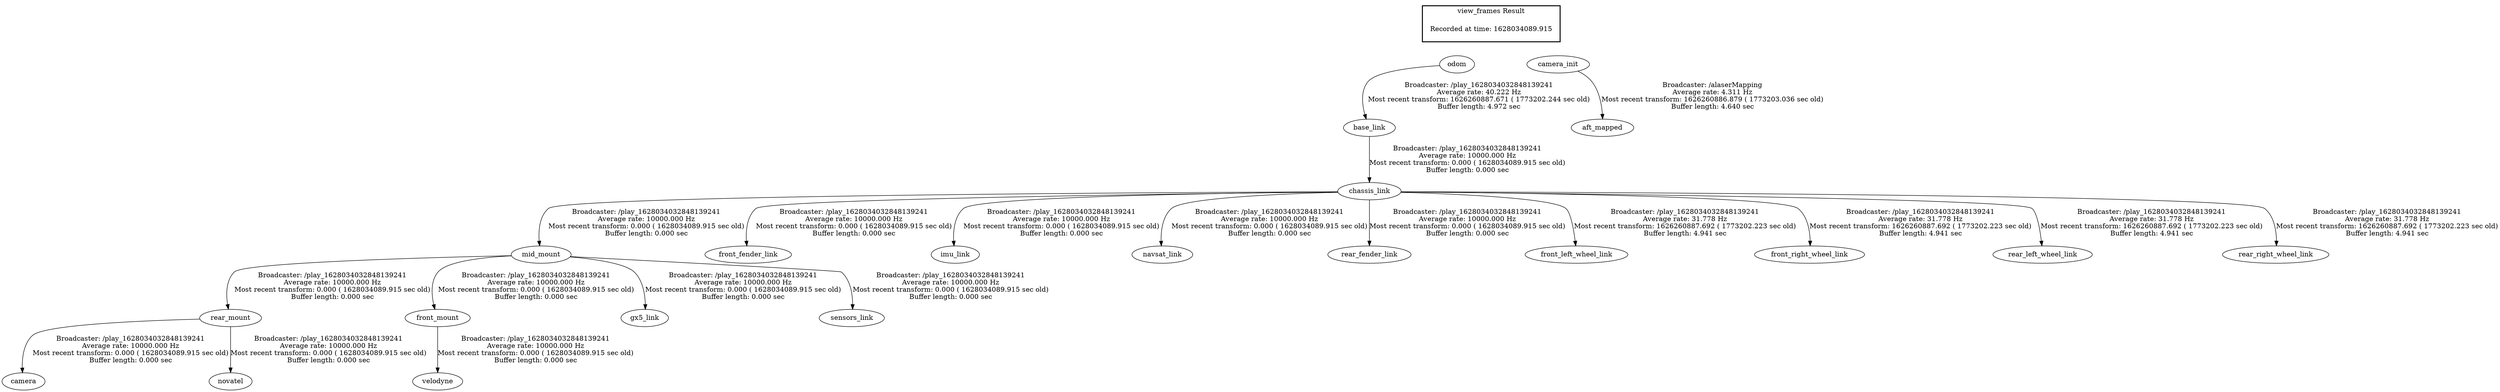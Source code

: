 digraph G {
"odom" -> "base_link"[label="Broadcaster: /play_1628034032848139241\nAverage rate: 40.222 Hz\nMost recent transform: 1626260887.671 ( 1773202.244 sec old)\nBuffer length: 4.972 sec\n"];
"base_link" -> "chassis_link"[label="Broadcaster: /play_1628034032848139241\nAverage rate: 10000.000 Hz\nMost recent transform: 0.000 ( 1628034089.915 sec old)\nBuffer length: 0.000 sec\n"];
"rear_mount" -> "camera"[label="Broadcaster: /play_1628034032848139241\nAverage rate: 10000.000 Hz\nMost recent transform: 0.000 ( 1628034089.915 sec old)\nBuffer length: 0.000 sec\n"];
"mid_mount" -> "rear_mount"[label="Broadcaster: /play_1628034032848139241\nAverage rate: 10000.000 Hz\nMost recent transform: 0.000 ( 1628034089.915 sec old)\nBuffer length: 0.000 sec\n"];
"chassis_link" -> "front_fender_link"[label="Broadcaster: /play_1628034032848139241\nAverage rate: 10000.000 Hz\nMost recent transform: 0.000 ( 1628034089.915 sec old)\nBuffer length: 0.000 sec\n"];
"mid_mount" -> "front_mount"[label="Broadcaster: /play_1628034032848139241\nAverage rate: 10000.000 Hz\nMost recent transform: 0.000 ( 1628034089.915 sec old)\nBuffer length: 0.000 sec\n"];
"chassis_link" -> "mid_mount"[label="Broadcaster: /play_1628034032848139241\nAverage rate: 10000.000 Hz\nMost recent transform: 0.000 ( 1628034089.915 sec old)\nBuffer length: 0.000 sec\n"];
"mid_mount" -> "gx5_link"[label="Broadcaster: /play_1628034032848139241\nAverage rate: 10000.000 Hz\nMost recent transform: 0.000 ( 1628034089.915 sec old)\nBuffer length: 0.000 sec\n"];
"chassis_link" -> "imu_link"[label="Broadcaster: /play_1628034032848139241\nAverage rate: 10000.000 Hz\nMost recent transform: 0.000 ( 1628034089.915 sec old)\nBuffer length: 0.000 sec\n"];
"chassis_link" -> "navsat_link"[label="Broadcaster: /play_1628034032848139241\nAverage rate: 10000.000 Hz\nMost recent transform: 0.000 ( 1628034089.915 sec old)\nBuffer length: 0.000 sec\n"];
"rear_mount" -> "novatel"[label="Broadcaster: /play_1628034032848139241\nAverage rate: 10000.000 Hz\nMost recent transform: 0.000 ( 1628034089.915 sec old)\nBuffer length: 0.000 sec\n"];
"chassis_link" -> "rear_fender_link"[label="Broadcaster: /play_1628034032848139241\nAverage rate: 10000.000 Hz\nMost recent transform: 0.000 ( 1628034089.915 sec old)\nBuffer length: 0.000 sec\n"];
"mid_mount" -> "sensors_link"[label="Broadcaster: /play_1628034032848139241\nAverage rate: 10000.000 Hz\nMost recent transform: 0.000 ( 1628034089.915 sec old)\nBuffer length: 0.000 sec\n"];
"front_mount" -> "velodyne"[label="Broadcaster: /play_1628034032848139241\nAverage rate: 10000.000 Hz\nMost recent transform: 0.000 ( 1628034089.915 sec old)\nBuffer length: 0.000 sec\n"];
"chassis_link" -> "front_left_wheel_link"[label="Broadcaster: /play_1628034032848139241\nAverage rate: 31.778 Hz\nMost recent transform: 1626260887.692 ( 1773202.223 sec old)\nBuffer length: 4.941 sec\n"];
"chassis_link" -> "front_right_wheel_link"[label="Broadcaster: /play_1628034032848139241\nAverage rate: 31.778 Hz\nMost recent transform: 1626260887.692 ( 1773202.223 sec old)\nBuffer length: 4.941 sec\n"];
"chassis_link" -> "rear_left_wheel_link"[label="Broadcaster: /play_1628034032848139241\nAverage rate: 31.778 Hz\nMost recent transform: 1626260887.692 ( 1773202.223 sec old)\nBuffer length: 4.941 sec\n"];
"chassis_link" -> "rear_right_wheel_link"[label="Broadcaster: /play_1628034032848139241\nAverage rate: 31.778 Hz\nMost recent transform: 1626260887.692 ( 1773202.223 sec old)\nBuffer length: 4.941 sec\n"];
"camera_init" -> "aft_mapped"[label="Broadcaster: /alaserMapping\nAverage rate: 4.311 Hz\nMost recent transform: 1626260886.879 ( 1773203.036 sec old)\nBuffer length: 4.640 sec\n"];
edge [style=invis];
 subgraph cluster_legend { style=bold; color=black; label ="view_frames Result";
"Recorded at time: 1628034089.915"[ shape=plaintext ] ;
 }->"odom";
edge [style=invis];
 subgraph cluster_legend { style=bold; color=black; label ="view_frames Result";
"Recorded at time: 1628034089.915"[ shape=plaintext ] ;
 }->"camera_init";
}